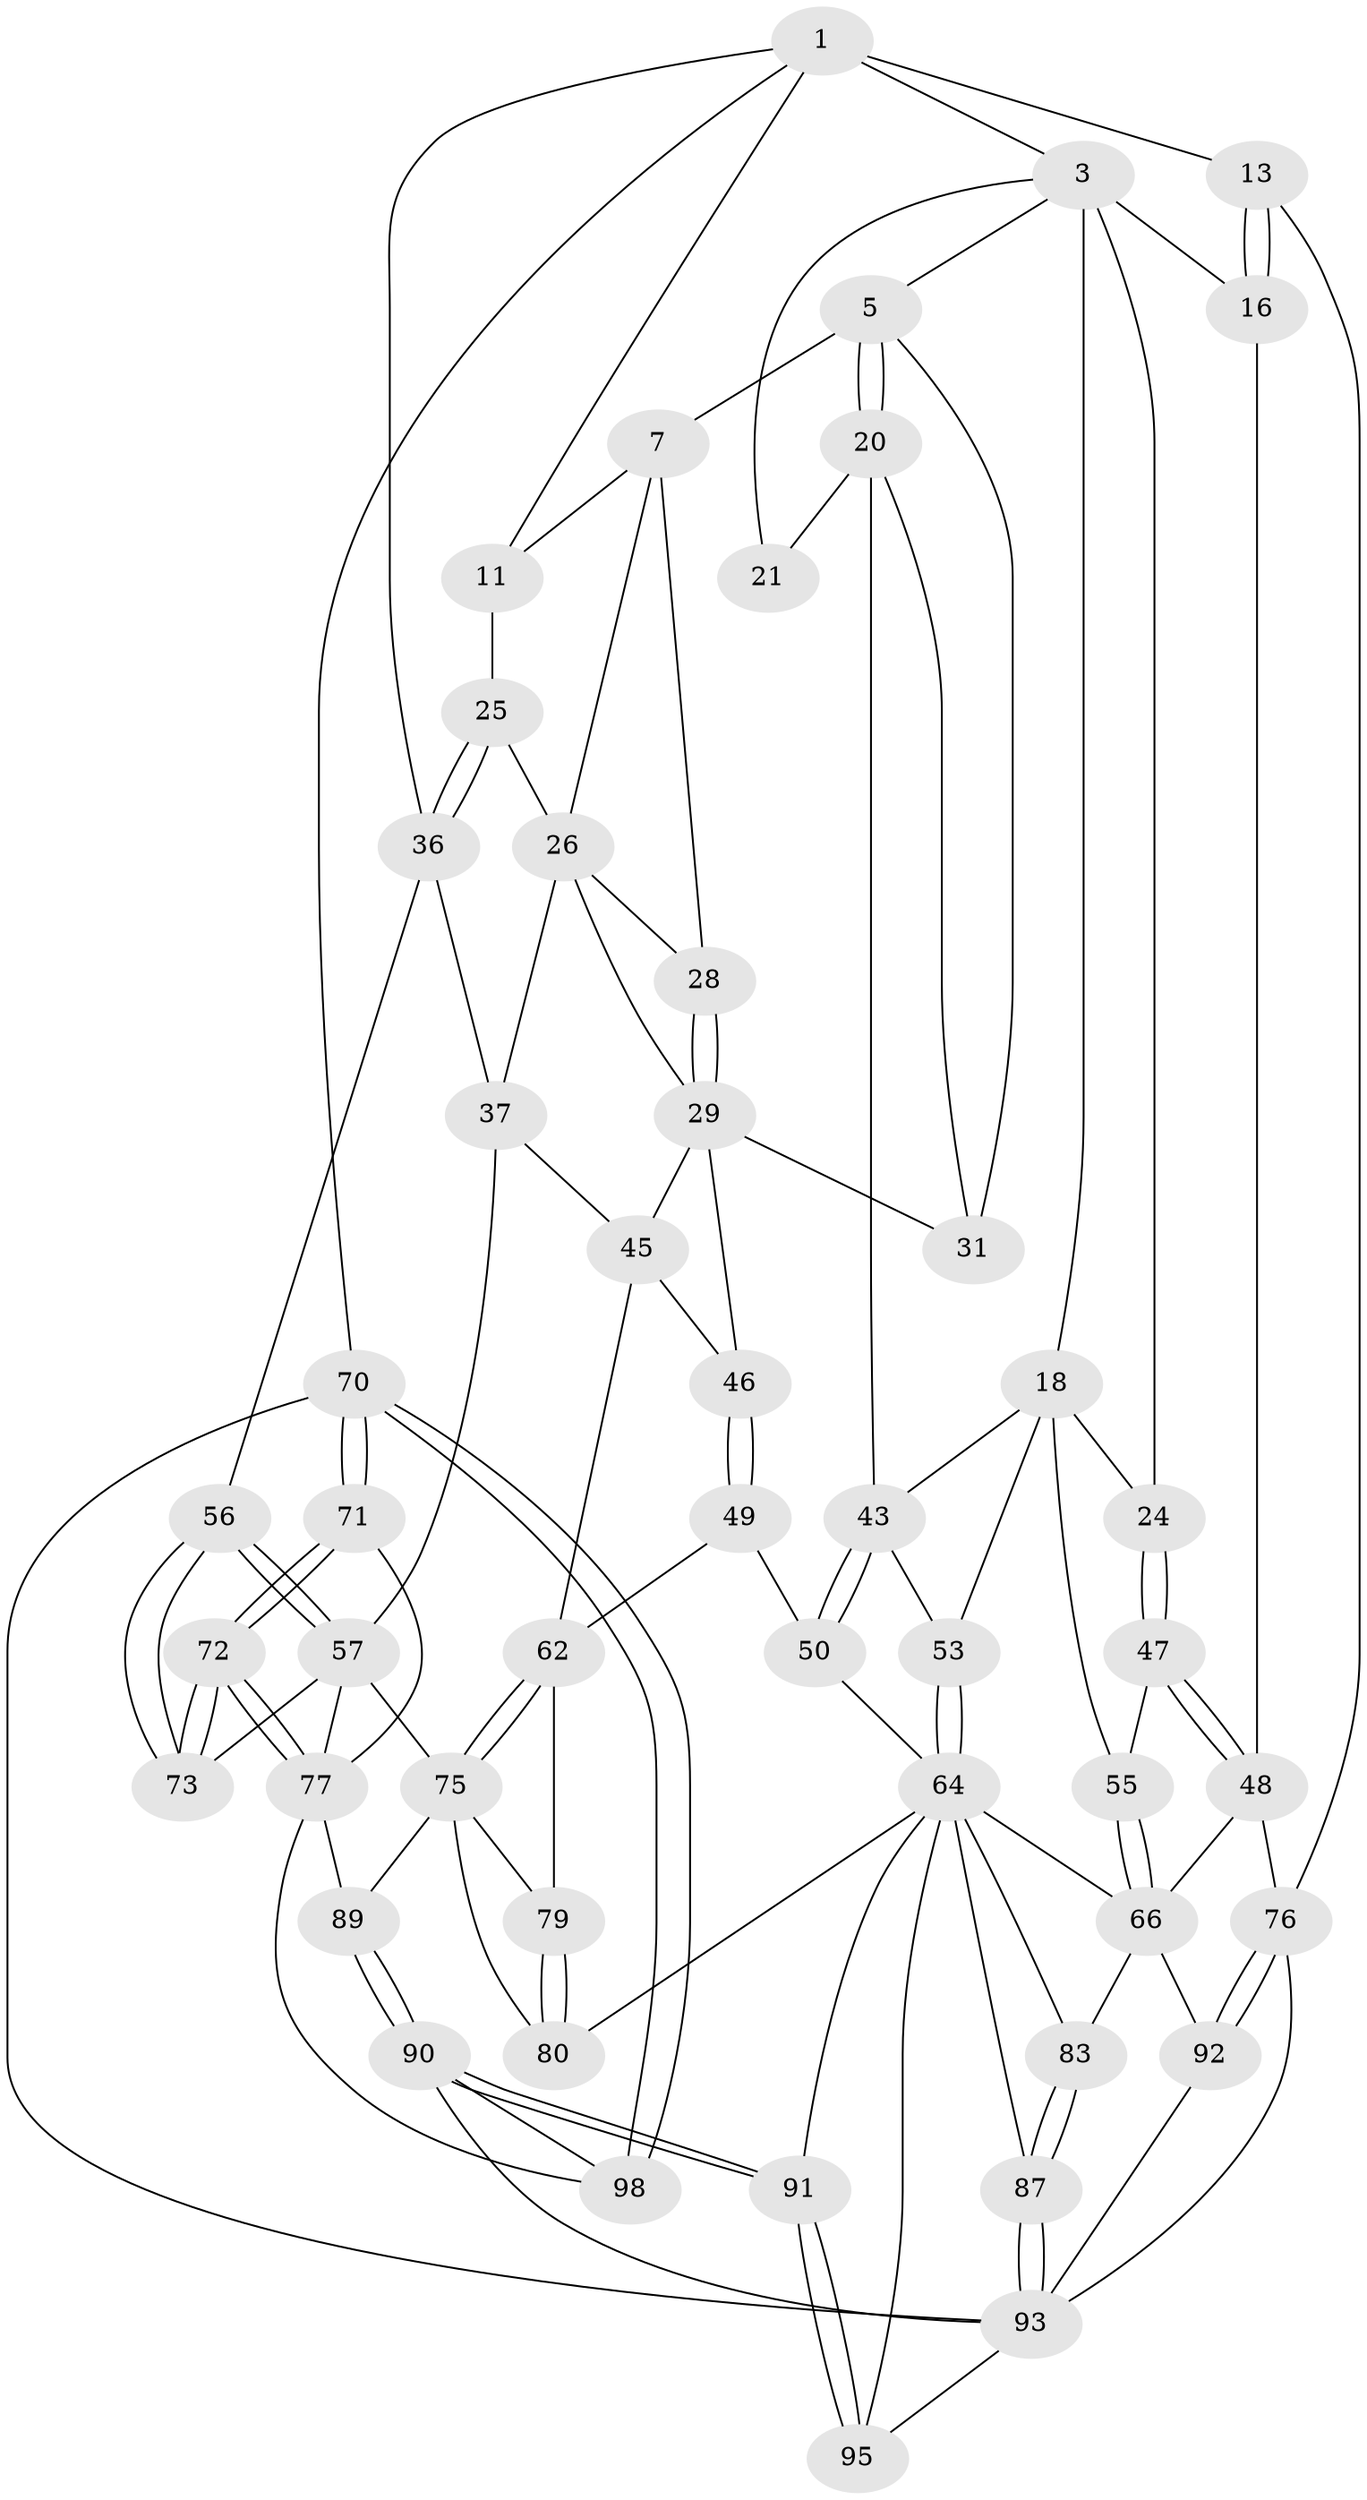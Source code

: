 // original degree distribution, {3: 0.019801980198019802, 4: 0.2376237623762376, 5: 0.5346534653465347, 6: 0.2079207920792079}
// Generated by graph-tools (version 1.1) at 2025/16/03/09/25 04:16:49]
// undirected, 50 vertices, 119 edges
graph export_dot {
graph [start="1"]
  node [color=gray90,style=filled];
  1 [pos="+0.7822500179736618+0",super="+2+9"];
  3 [pos="+0.3420478012042268+0",super="+4+14"];
  5 [pos="+0.5851947863723708+0.09852132523638582",super="+6"];
  7 [pos="+0.6821736569169067+0.12508289780165524",super="+22+8"];
  11 [pos="+0.9574036338152815+0.1411374406024986"];
  13 [pos="+0+0"];
  16 [pos="+0+0.12393841483098549"];
  18 [pos="+0.31213130765051095+0.22747488100537508",super="+19"];
  20 [pos="+0.48639888378534957+0.21587375353709296",super="+33"];
  21 [pos="+0.4079919642118434+0.16782240877118015"];
  24 [pos="+0.13372319761044638+0.2558913897637007"];
  25 [pos="+0.947364303469844+0.16618853522192872"];
  26 [pos="+0.8381845533008142+0.21536936731432313",super="+34"];
  28 [pos="+0.790719918657609+0.21467542720180713"];
  29 [pos="+0.7223540455040345+0.2639582303461421",super="+30+41"];
  31 [pos="+0.6730742447734217+0.13574010908526699",super="+32"];
  36 [pos="+0.9171527237925153+0.28600019661174036",super="+38"];
  37 [pos="+0.8934812563042194+0.30450796280072",super="+51"];
  43 [pos="+0.3929821665914684+0.42802011089196856",super="+44"];
  45 [pos="+0.646451629379148+0.3748918261112631",super="+61"];
  46 [pos="+0.5891451781813769+0.3810316937323485"];
  47 [pos="+0+0.3417709698150821"];
  48 [pos="+0+0.3228994287738807",super="+69"];
  49 [pos="+0.5073427886460012+0.49185120841679575"];
  50 [pos="+0.46877838726218146+0.4854961139786004"];
  53 [pos="+0.24201434878527756+0.4293708882105168"];
  55 [pos="+0.0068660988769215885+0.39411639343308474"];
  56 [pos="+1+0.39171087692595963"];
  57 [pos="+0.9141209970173504+0.3690973165352245",super="+58"];
  62 [pos="+0.7171967557246737+0.57549839007622",super="+63"];
  64 [pos="+0.17685053020846697+0.5697593579299323",super="+65+67"];
  66 [pos="+0.13415452361474112+0.5776746162258369",super="+68"];
  70 [pos="+1+1"];
  71 [pos="+1+0.858486270383591"];
  72 [pos="+1+0.6848533639054196"];
  73 [pos="+1+0.5326969020069546"];
  75 [pos="+0.7646531613194592+0.6932306780918825",super="+82"];
  76 [pos="+0+0.8384193310106102"];
  77 [pos="+0.8441297239150635+0.7396576497649023",super="+78+97"];
  79 [pos="+0.5205360155744572+0.6314554960684267"];
  80 [pos="+0.4809094860901039+0.7242018423790799"];
  83 [pos="+0.14955011980597435+0.75050761850716"];
  87 [pos="+0.20472113373895515+0.7906961088201806"];
  89 [pos="+0.5299830297875097+1"];
  90 [pos="+0.5236489656736117+1",super="+99"];
  91 [pos="+0.5186896530476833+1"];
  92 [pos="+0+0.8349860249520852"];
  93 [pos="+0.2026380329107761+0.8150742488321896",super="+96+94"];
  95 [pos="+0.3433041545911688+0.9702246499237882"];
  98 [pos="+0.7904569800609799+1"];
  1 -- 3;
  1 -- 13 [weight=2];
  1 -- 36;
  1 -- 70;
  1 -- 11;
  3 -- 5;
  3 -- 18 [weight=2];
  3 -- 21;
  3 -- 16;
  3 -- 24;
  5 -- 20;
  5 -- 20;
  5 -- 7;
  5 -- 31;
  7 -- 26;
  7 -- 28;
  7 -- 11;
  11 -- 25;
  13 -- 16;
  13 -- 16;
  13 -- 76;
  16 -- 48;
  18 -- 43;
  18 -- 53;
  18 -- 55;
  18 -- 24;
  20 -- 21 [weight=2];
  20 -- 43;
  20 -- 31;
  24 -- 47;
  24 -- 47;
  25 -- 26;
  25 -- 36;
  25 -- 36;
  26 -- 37 [weight=2];
  26 -- 28;
  26 -- 29;
  28 -- 29;
  28 -- 29;
  29 -- 46;
  29 -- 31 [weight=2];
  29 -- 45;
  36 -- 37;
  36 -- 56;
  37 -- 57 [weight=2];
  37 -- 45;
  43 -- 50;
  43 -- 50;
  43 -- 53;
  45 -- 46;
  45 -- 62;
  46 -- 49;
  46 -- 49;
  47 -- 48;
  47 -- 48;
  47 -- 55;
  48 -- 76;
  48 -- 66;
  49 -- 50;
  49 -- 62;
  50 -- 64;
  53 -- 64;
  53 -- 64;
  55 -- 66;
  55 -- 66;
  56 -- 57;
  56 -- 57;
  56 -- 73;
  56 -- 73;
  57 -- 73;
  57 -- 75;
  57 -- 77;
  62 -- 75;
  62 -- 75;
  62 -- 79;
  64 -- 66;
  64 -- 83;
  64 -- 80;
  64 -- 87;
  64 -- 91;
  64 -- 95;
  66 -- 83;
  66 -- 92;
  70 -- 71;
  70 -- 71;
  70 -- 98;
  70 -- 98;
  70 -- 93;
  71 -- 72;
  71 -- 72;
  71 -- 77;
  72 -- 73;
  72 -- 73;
  72 -- 77;
  72 -- 77;
  75 -- 80;
  75 -- 89;
  75 -- 79;
  76 -- 92;
  76 -- 92;
  76 -- 93;
  77 -- 89;
  77 -- 98;
  79 -- 80;
  79 -- 80;
  83 -- 87;
  83 -- 87;
  87 -- 93;
  87 -- 93;
  89 -- 90;
  89 -- 90;
  90 -- 91;
  90 -- 91;
  90 -- 98;
  90 -- 93;
  91 -- 95;
  91 -- 95;
  92 -- 93;
  93 -- 95;
}
